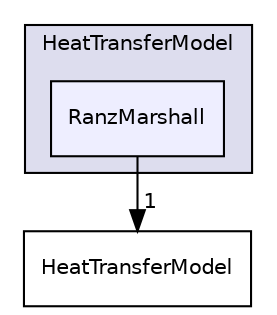 digraph "src/lagrangian/intermediate/submodels/Thermodynamic/HeatTransferModel/RanzMarshall" {
  bgcolor=transparent;
  compound=true
  node [ fontsize="10", fontname="Helvetica"];
  edge [ labelfontsize="10", labelfontname="Helvetica"];
  subgraph clusterdir_89131fa3386e14a0e147ebbe4f4fe0d7 {
    graph [ bgcolor="#ddddee", pencolor="black", label="HeatTransferModel" fontname="Helvetica", fontsize="10", URL="dir_89131fa3386e14a0e147ebbe4f4fe0d7.html"]
  dir_ff09eac500e00e18548b2ba9798dcd19 [shape=box, label="RanzMarshall", style="filled", fillcolor="#eeeeff", pencolor="black", URL="dir_ff09eac500e00e18548b2ba9798dcd19.html"];
  }
  dir_b5cb4d6f9354401e6d3d533cbf7c85eb [shape=box label="HeatTransferModel" URL="dir_b5cb4d6f9354401e6d3d533cbf7c85eb.html"];
  dir_ff09eac500e00e18548b2ba9798dcd19->dir_b5cb4d6f9354401e6d3d533cbf7c85eb [headlabel="1", labeldistance=1.5 headhref="dir_001683_001681.html"];
}
